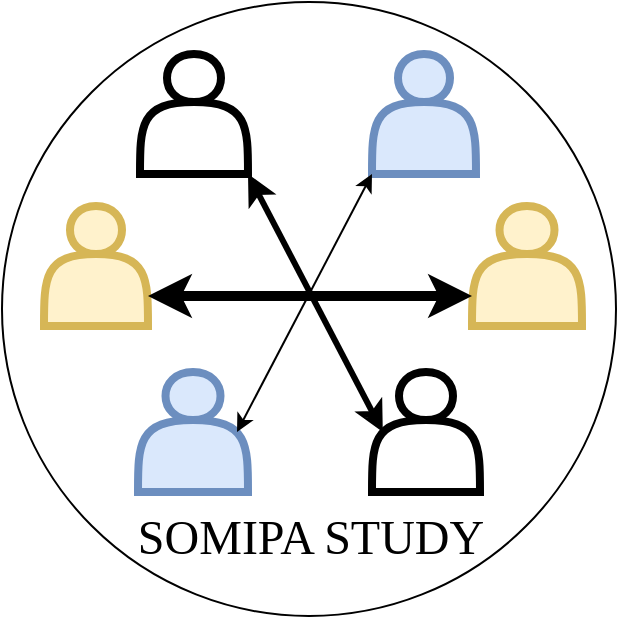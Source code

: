 <mxfile version="14.5.3" type="device"><diagram id="t6_QtIonIhnbxlKgx3D-" name="Page-1"><mxGraphModel dx="718" dy="662" grid="0" gridSize="10" guides="1" tooltips="1" connect="1" arrows="1" fold="1" page="1" pageScale="1" pageWidth="827" pageHeight="1169" background="#FFFFFF" math="0" shadow="0"><root><mxCell id="0"/><mxCell id="1" parent="0"/><mxCell id="aZrap8xx6QhKDtcDH89n-37" value="" style="ellipse;whiteSpace=wrap;html=1;aspect=fixed;strokeWidth=1;fillColor=#FFFFFF;" vertex="1" parent="1"><mxGeometry x="254" y="114" width="307" height="307" as="geometry"/></mxCell><mxCell id="aZrap8xx6QhKDtcDH89n-2" value="" style="shape=actor;whiteSpace=wrap;html=1;strokeWidth=4;fillColor=#fff2cc;strokeColor=#d6b656;" vertex="1" parent="1"><mxGeometry x="489" y="216" width="55" height="60" as="geometry"/></mxCell><mxCell id="aZrap8xx6QhKDtcDH89n-3" value="" style="shape=actor;whiteSpace=wrap;html=1;strokeWidth=4;" vertex="1" parent="1"><mxGeometry x="439" y="299" width="54" height="60" as="geometry"/></mxCell><mxCell id="aZrap8xx6QhKDtcDH89n-4" value="" style="shape=actor;whiteSpace=wrap;html=1;strokeWidth=4;fillColor=#fff2cc;strokeColor=#d6b656;" vertex="1" parent="1"><mxGeometry x="275" y="216" width="52" height="60" as="geometry"/></mxCell><mxCell id="aZrap8xx6QhKDtcDH89n-20" value="" style="shape=actor;whiteSpace=wrap;html=1;strokeWidth=4;fillColor=#dae8fc;strokeColor=#6c8ebf;" vertex="1" parent="1"><mxGeometry x="439" y="140" width="52" height="60" as="geometry"/></mxCell><mxCell id="aZrap8xx6QhKDtcDH89n-21" value="" style="shape=actor;whiteSpace=wrap;html=1;strokeWidth=4;fillColor=#dae8fc;strokeColor=#6c8ebf;" vertex="1" parent="1"><mxGeometry x="322" y="299" width="55" height="60" as="geometry"/></mxCell><mxCell id="aZrap8xx6QhKDtcDH89n-22" value="" style="shape=actor;whiteSpace=wrap;html=1;strokeWidth=4;" vertex="1" parent="1"><mxGeometry x="323" y="140" width="54" height="60" as="geometry"/></mxCell><mxCell id="aZrap8xx6QhKDtcDH89n-33" value="" style="endArrow=classic;startArrow=classic;html=1;strokeWidth=5;entryX=0;entryY=0.75;entryDx=0;entryDy=0;exitX=1;exitY=0.75;exitDx=0;exitDy=0;" edge="1" parent="1" source="aZrap8xx6QhKDtcDH89n-4" target="aZrap8xx6QhKDtcDH89n-2"><mxGeometry width="50" height="50" relative="1" as="geometry"><mxPoint x="373" y="261" as="sourcePoint"/><mxPoint x="443" y="258" as="targetPoint"/></mxGeometry></mxCell><mxCell id="aZrap8xx6QhKDtcDH89n-34" value="&lt;font style=&quot;font-size: 24px&quot; face=&quot;Lucida Console&quot;&gt;SOMIPA STUDY&lt;/font&gt;" style="text;html=1;align=center;verticalAlign=middle;resizable=0;points=[];autosize=1;strokeWidth=1;" vertex="1" parent="1"><mxGeometry x="316" y="371" width="183" height="22" as="geometry"/></mxCell><mxCell id="aZrap8xx6QhKDtcDH89n-35" value="" style="endArrow=classic;startArrow=classic;html=1;strokeWidth=3;exitX=0.1;exitY=0.5;exitDx=0;exitDy=0;exitPerimeter=0;" edge="1" parent="1" source="aZrap8xx6QhKDtcDH89n-3"><mxGeometry width="50" height="50" relative="1" as="geometry"><mxPoint x="528" y="315" as="sourcePoint"/><mxPoint x="377" y="200" as="targetPoint"/></mxGeometry></mxCell><mxCell id="aZrap8xx6QhKDtcDH89n-36" value="" style="endArrow=classic;startArrow=classic;html=1;strokeWidth=1;exitX=0.9;exitY=0.5;exitDx=0;exitDy=0;exitPerimeter=0;" edge="1" parent="1" source="aZrap8xx6QhKDtcDH89n-21"><mxGeometry width="50" height="50" relative="1" as="geometry"><mxPoint x="311" y="329" as="sourcePoint"/><mxPoint x="439" y="200" as="targetPoint"/></mxGeometry></mxCell></root></mxGraphModel></diagram></mxfile>